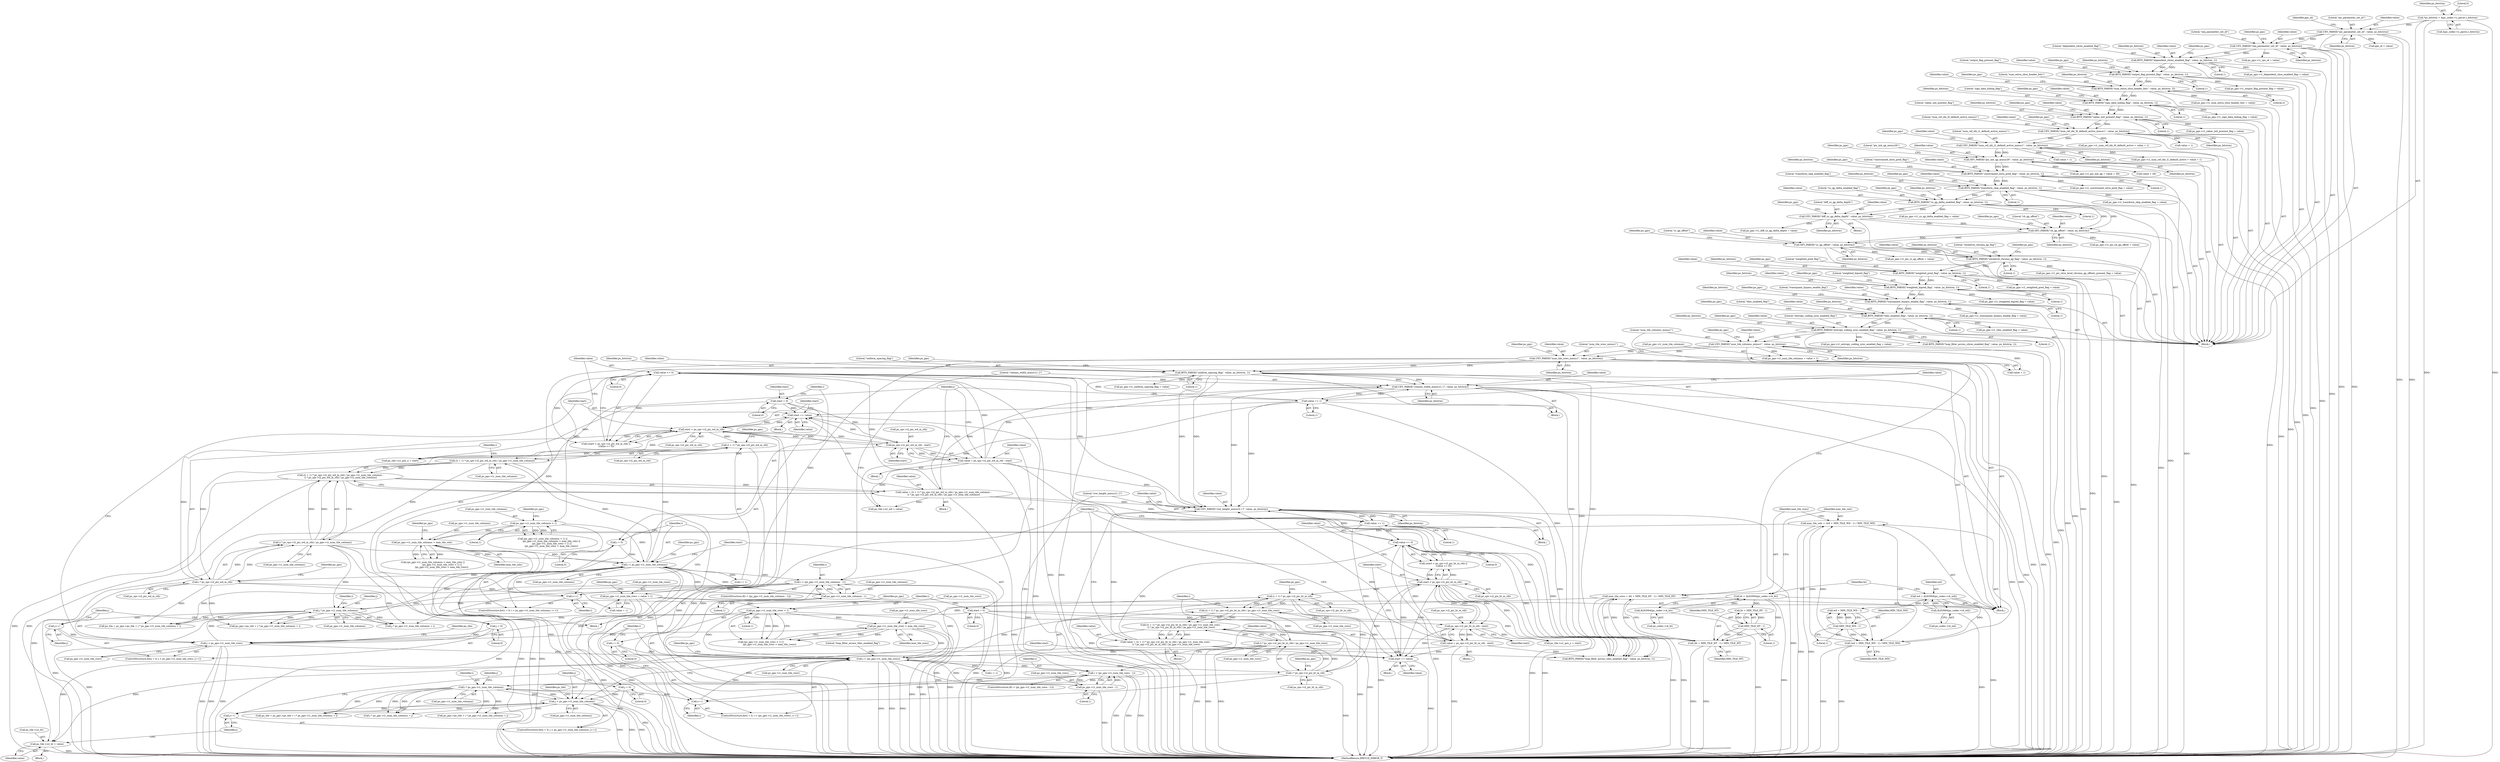 digraph "0_Android_ebaa71da6362c497310377df509651974401d258@pointer" {
"1000774" [label="(Call,ps_tile->u2_ht = value)"];
"1000707" [label="(Call,value += 1)"];
"1000703" [label="(Call,UEV_PARSE(\"row_height_minus1[ i ]\", value, ps_bitstrm))"];
"1000667" [label="(Call,value <= 0)"];
"1000599" [label="(Call,value = ((i + 1) * ps_sps->i2_pic_wd_in_ctb) / ps_pps->i1_num_tile_columns -\n (i * ps_sps->i2_pic_wd_in_ctb) / ps_pps->i1_num_tile_columns)"];
"1000601" [label="(Call,((i + 1) * ps_sps->i2_pic_wd_in_ctb) / ps_pps->i1_num_tile_columns -\n (i * ps_sps->i2_pic_wd_in_ctb) / ps_pps->i1_num_tile_columns)"];
"1000602" [label="(Call,((i + 1) * ps_sps->i2_pic_wd_in_ctb) / ps_pps->i1_num_tile_columns)"];
"1000603" [label="(Call,(i + 1) * ps_sps->i2_pic_wd_in_ctb)"];
"1000557" [label="(Call,i < ps_pps->i1_num_tile_columns)"];
"1000562" [label="(Call,i++)"];
"1000573" [label="(Call,i < (ps_pps->i1_num_tile_columns - 1))"];
"1000575" [label="(Call,ps_pps->i1_num_tile_columns - 1)"];
"1000614" [label="(Call,i * ps_sps->i2_pic_wd_in_ctb)"];
"1000554" [label="(Call,i = 0)"];
"1000641" [label="(Call,j * ps_pps->i1_num_tile_columns)"];
"1000626" [label="(Call,j < ps_pps->i1_num_tile_rows)"];
"1000631" [label="(Call,j++)"];
"1000623" [label="(Call,j = 0)"];
"1000524" [label="(Call,ps_pps->i1_num_tile_rows < 1)"];
"1000503" [label="(Call,ps_pps->i1_num_tile_rows = value + 1)"];
"1000499" [label="(Call,UEV_PARSE(\"num_tile_rows_minus1\", value, ps_bitstrm))"];
"1000488" [label="(Call,UEV_PARSE(\"num_tile_columns_minus1\", value, ps_bitstrm))"];
"1000434" [label="(Call,BITS_PARSE(\"entropy_coding_sync_enabled_flag\", value, ps_bitstrm, 1))"];
"1000424" [label="(Call,BITS_PARSE(\"tiles_enabled_flag\", value, ps_bitstrm, 1))"];
"1000414" [label="(Call,BITS_PARSE(\"transquant_bypass_enable_flag\", value, ps_bitstrm, 1))"];
"1000404" [label="(Call,BITS_PARSE(\"weighted_bipred_flag\", value, ps_bitstrm, 1))"];
"1000394" [label="(Call,BITS_PARSE(\"weighted_pred_flag\", value, ps_bitstrm, 1))"];
"1000384" [label="(Call,BITS_PARSE(\"slicelevel_chroma_qp_flag\", value, ps_bitstrm, 1))"];
"1000375" [label="(Call,SEV_PARSE(\"cr_qp_offset\", value, ps_bitstrm))"];
"1000366" [label="(Call,SEV_PARSE(\"cb_qp_offset\", value, ps_bitstrm))"];
"1000324" [label="(Call,BITS_PARSE(\"cu_qp_delta_enabled_flag\", value, ps_bitstrm, 1))"];
"1000314" [label="(Call,BITS_PARSE(\"transform_skip_enabled_flag\", value, ps_bitstrm, 1))"];
"1000304" [label="(Call,BITS_PARSE(\"constrained_intra_pred_flag\", value, ps_bitstrm, 1))"];
"1000293" [label="(Call,SEV_PARSE(\"pic_init_qp_minus26\", value, ps_bitstrm))"];
"1000282" [label="(Call,UEV_PARSE(\"num_ref_idx_l1_default_active_minus1\", value, ps_bitstrm))"];
"1000271" [label="(Call,UEV_PARSE(\"num_ref_idx_l0_default_active_minus1\", value, ps_bitstrm))"];
"1000261" [label="(Call,BITS_PARSE(\"cabac_init_present_flag\", value, ps_bitstrm, 1))"];
"1000251" [label="(Call,BITS_PARSE(\"sign_data_hiding_flag\", value, ps_bitstrm, 1))"];
"1000241" [label="(Call,BITS_PARSE(\"num_extra_slice_header_bits\", value, ps_bitstrm, 3))"];
"1000231" [label="(Call,BITS_PARSE(\"output_flag_present_flag\", value, ps_bitstrm, 1))"];
"1000221" [label="(Call,BITS_PARSE(\"dependent_slices_enabled_flag\", value, ps_bitstrm, 1))"];
"1000180" [label="(Call,UEV_PARSE(\"seq_parameter_set_id\", value, ps_bitstrm))"];
"1000138" [label="(Call,UEV_PARSE(\"pic_parameter_set_id\", value, ps_bitstrm))"];
"1000122" [label="(Call,*ps_bitstrm = &ps_codec->s_parse.s_bitstrm)"];
"1000339" [label="(Call,UEV_PARSE(\"diff_cu_qp_delta_depth\", value, ps_bitstrm))"];
"1000529" [label="(Call,ps_pps->i1_num_tile_rows > max_tile_rows)"];
"1000479" [label="(Call,max_tile_rows = (ht + MIN_TILE_HT - 1) / MIN_TILE_HT)"];
"1000481" [label="(Call,(ht + MIN_TILE_HT - 1) / MIN_TILE_HT)"];
"1000462" [label="(Call,ht = ALIGN64(ps_codec->i4_ht))"];
"1000464" [label="(Call,ALIGN64(ps_codec->i4_ht))"];
"1000484" [label="(Call,MIN_TILE_HT - 1)"];
"1000613" [label="(Call,(i * ps_sps->i2_pic_wd_in_ctb) / ps_pps->i1_num_tile_columns)"];
"1000512" [label="(Call,ps_pps->i1_num_tile_columns < 1)"];
"1000492" [label="(Call,ps_pps->i1_num_tile_columns = value + 1)"];
"1000518" [label="(Call,ps_pps->i1_num_tile_columns > max_tile_cols)"];
"1000469" [label="(Call,max_tile_cols = (wd + MIN_TILE_WD - 1) / MIN_TILE_WD)"];
"1000471" [label="(Call,(wd + MIN_TILE_WD - 1) / MIN_TILE_WD)"];
"1000455" [label="(Call,wd = ALIGN64(ps_codec->i4_wd))"];
"1000457" [label="(Call,ALIGN64(ps_codec->i4_wd))"];
"1000474" [label="(Call,MIN_TILE_WD - 1)"];
"1000662" [label="(Call,start > ps_sps->i2_pic_wd_in_ctb)"];
"1000657" [label="(Call,start += value)"];
"1000585" [label="(Call,value += 1)"];
"1000581" [label="(Call,UEV_PARSE(\"column_width_minus1[ i ]\", value, ps_bitstrm))"];
"1000536" [label="(Call,BITS_PARSE(\"uniform_spacing_flag\", value, ps_bitstrm, 1))"];
"1000590" [label="(Call,value = ps_sps->i2_pic_wd_in_ctb - start)"];
"1000592" [label="(Call,ps_sps->i2_pic_wd_in_ctb - start)"];
"1000550" [label="(Call,start = 0)"];
"1000789" [label="(Call,value <= 0)"];
"1000712" [label="(Call,value = ps_sps->i2_pic_ht_in_ctb - start)"];
"1000714" [label="(Call,ps_sps->i2_pic_ht_in_ctb - start)"];
"1000784" [label="(Call,start > ps_sps->i2_pic_ht_in_ctb)"];
"1000779" [label="(Call,start += value)"];
"1000721" [label="(Call,value = ((i + 1) * ps_sps->i2_pic_ht_in_ctb) / ps_pps->i1_num_tile_rows -\n (i * ps_sps->i2_pic_ht_in_ctb) / ps_pps->i1_num_tile_rows)"];
"1000723" [label="(Call,((i + 1) * ps_sps->i2_pic_ht_in_ctb) / ps_pps->i1_num_tile_rows -\n (i * ps_sps->i2_pic_ht_in_ctb) / ps_pps->i1_num_tile_rows)"];
"1000724" [label="(Call,((i + 1) * ps_sps->i2_pic_ht_in_ctb) / ps_pps->i1_num_tile_rows)"];
"1000725" [label="(Call,(i + 1) * ps_sps->i2_pic_ht_in_ctb)"];
"1000679" [label="(Call,i < (ps_pps->i1_num_tile_rows))"];
"1000676" [label="(Call,i = 0)"];
"1000684" [label="(Call,i++)"];
"1000695" [label="(Call,i < (ps_pps->i1_num_tile_rows - 1))"];
"1000697" [label="(Call,ps_pps->i1_num_tile_rows - 1)"];
"1000736" [label="(Call,i * ps_sps->i2_pic_ht_in_ctb)"];
"1000763" [label="(Call,i * ps_pps->i1_num_tile_columns)"];
"1000748" [label="(Call,j < ps_pps->i1_num_tile_columns)"];
"1000753" [label="(Call,j++)"];
"1000745" [label="(Call,j = 0)"];
"1000735" [label="(Call,(i * ps_sps->i2_pic_ht_in_ctb) / ps_pps->i1_num_tile_rows)"];
"1000672" [label="(Call,start = 0)"];
"1000516" [label="(Literal,1)"];
"1000598" [label="(Block,)"];
"1000436" [label="(Identifier,value)"];
"1000265" [label="(Literal,1)"];
"1000295" [label="(Identifier,value)"];
"1000708" [label="(Identifier,value)"];
"1000769" [label="(Call,ps_tile->u1_pos_y = start)"];
"1000181" [label="(Literal,\"seq_parameter_set_id\")"];
"1000428" [label="(Literal,1)"];
"1000736" [label="(Call,i * ps_sps->i2_pic_ht_in_ctb)"];
"1000343" [label="(Call,ps_pps->i1_diff_cu_qp_delta_depth = value)"];
"1000512" [label="(Call,ps_pps->i1_num_tile_columns < 1)"];
"1000254" [label="(Identifier,ps_bitstrm)"];
"1000581" [label="(Call,UEV_PARSE(\"column_width_minus1[ i ]\", value, ps_bitstrm))"];
"1000718" [label="(Identifier,start)"];
"1000453" [label="(Block,)"];
"1000741" [label="(Call,ps_pps->i1_num_tile_rows)"];
"1000431" [label="(Identifier,ps_pps)"];
"1000139" [label="(Literal,\"pic_parameter_set_id\")"];
"1000493" [label="(Call,ps_pps->i1_num_tile_columns)"];
"1000404" [label="(Call,BITS_PARSE(\"weighted_bipred_flag\", value, ps_bitstrm, 1))"];
"1000439" [label="(Call,ps_pps->i1_entropy_coding_sync_enabled_flag = value)"];
"1000540" [label="(Literal,1)"];
"1000418" [label="(Literal,1)"];
"1000470" [label="(Identifier,max_tile_cols)"];
"1000277" [label="(Identifier,ps_pps)"];
"1000326" [label="(Identifier,value)"];
"1000563" [label="(Identifier,i)"];
"1000222" [label="(Literal,\"dependent_slices_enabled_flag\")"];
"1000315" [label="(Literal,\"transform_skip_enabled_flag\")"];
"1000780" [label="(Identifier,start)"];
"1000685" [label="(Identifier,i)"];
"1000754" [label="(Identifier,j)"];
"1000415" [label="(Literal,\"transquant_bypass_enable_flag\")"];
"1000675" [label="(ControlStructure,for(i = 0; i < (ps_pps->i1_num_tile_rows); i++))"];
"1000480" [label="(Identifier,max_tile_rows)"];
"1000537" [label="(Literal,\"uniform_spacing_flag\")"];
"1000778" [label="(Identifier,value)"];
"1000252" [label="(Literal,\"sign_data_hiding_flag\")"];
"1000626" [label="(Call,j < ps_pps->i1_num_tile_rows)"];
"1000677" [label="(Identifier,i)"];
"1000711" [label="(Block,)"];
"1000518" [label="(Call,ps_pps->i1_num_tile_columns > max_tile_cols)"];
"1000377" [label="(Identifier,value)"];
"1000262" [label="(Literal,\"cabac_init_present_flag\")"];
"1000768" [label="(Identifier,j)"];
"1000123" [label="(Identifier,ps_bitstrm)"];
"1000489" [label="(Literal,\"num_tile_columns_minus1\")"];
"1000241" [label="(Call,BITS_PARSE(\"num_extra_slice_header_bits\", value, ps_bitstrm, 3))"];
"1000140" [label="(Identifier,value)"];
"1000564" [label="(Block,)"];
"1000615" [label="(Identifier,i)"];
"1000340" [label="(Literal,\"diff_cu_qp_delta_depth\")"];
"1000543" [label="(Identifier,ps_pps)"];
"1000342" [label="(Identifier,ps_bitstrm)"];
"1000282" [label="(Call,UEV_PARSE(\"num_ref_idx_l1_default_active_minus1\", value, ps_bitstrm))"];
"1000319" [label="(Call,ps_pps->i1_transform_skip_enabled_flag = value)"];
"1000122" [label="(Call,*ps_bitstrm = &ps_codec->s_parse.s_bitstrm)"];
"1000425" [label="(Literal,\"tiles_enabled_flag\")"];
"1000124" [label="(Call,&ps_codec->s_parse.s_bitstrm)"];
"1000381" [label="(Identifier,ps_pps)"];
"1000622" [label="(ControlStructure,for(j = 0; j < ps_pps->i1_num_tile_rows; j++))"];
"1000293" [label="(Call,SEV_PARSE(\"pic_init_qp_minus26\", value, ps_bitstrm))"];
"1000522" [label="(Identifier,max_tile_cols)"];
"1000642" [label="(Identifier,j)"];
"1000272" [label="(Literal,\"num_ref_idx_l0_default_active_minus1\")"];
"1000141" [label="(Identifier,ps_bitstrm)"];
"1000513" [label="(Call,ps_pps->i1_num_tile_columns)"];
"1000369" [label="(Identifier,ps_bitstrm)"];
"1000703" [label="(Call,UEV_PARSE(\"row_height_minus1[ i ]\", value, ps_bitstrm))"];
"1000266" [label="(Call,ps_pps->i1_cabac_init_present_flag = value)"];
"1000749" [label="(Identifier,j)"];
"1000142" [label="(Call,pps_id = value)"];
"1000733" [label="(Identifier,ps_pps)"];
"1000317" [label="(Identifier,ps_bitstrm)"];
"1000721" [label="(Call,value = ((i + 1) * ps_sps->i2_pic_ht_in_ctb) / ps_pps->i1_num_tile_rows -\n (i * ps_sps->i2_pic_ht_in_ctb) / ps_pps->i1_num_tile_rows)"];
"1000794" [label="(Call,BITS_PARSE(\"loop_filter_across_tiles_enabled_flag\", value, ps_bitstrm, 1))"];
"1000589" [label="(Block,)"];
"1000705" [label="(Identifier,value)"];
"1000610" [label="(Call,ps_pps->i1_num_tile_columns)"];
"1000434" [label="(Call,BITS_PARSE(\"entropy_coding_sync_enabled_flag\", value, ps_bitstrm, 1))"];
"1000643" [label="(Call,ps_pps->i1_num_tile_columns)"];
"1000288" [label="(Identifier,ps_pps)"];
"1000494" [label="(Identifier,ps_pps)"];
"1000243" [label="(Identifier,value)"];
"1000325" [label="(Literal,\"cu_qp_delta_enabled_flag\")"];
"1000627" [label="(Identifier,j)"];
"1000424" [label="(Call,BITS_PARSE(\"tiles_enabled_flag\", value, ps_bitstrm, 1))"];
"1000619" [label="(Call,ps_pps->i1_num_tile_columns)"];
"1000600" [label="(Identifier,value)"];
"1000396" [label="(Identifier,value)"];
"1000375" [label="(Call,SEV_PARSE(\"cr_qp_offset\", value, ps_bitstrm))"];
"1000307" [label="(Identifier,ps_bitstrm)"];
"1000774" [label="(Call,ps_tile->u2_ht = value)"];
"1000426" [label="(Identifier,value)"];
"1000623" [label="(Call,j = 0)"];
"1000732" [label="(Call,ps_pps->i1_num_tile_rows)"];
"1000471" [label="(Call,(wd + MIN_TILE_WD - 1) / MIN_TILE_WD)"];
"1000678" [label="(Literal,0)"];
"1000475" [label="(Identifier,MIN_TILE_WD)"];
"1000647" [label="(Call,ps_tile->u1_pos_x = start)"];
"1000582" [label="(Literal,\"column_width_minus1[ i ]\")"];
"1000676" [label="(Call,i = 0)"];
"1000784" [label="(Call,start > ps_sps->i2_pic_ht_in_ctb)"];
"1000311" [label="(Identifier,ps_pps)"];
"1000539" [label="(Identifier,ps_bitstrm)"];
"1000486" [label="(Literal,1)"];
"1000186" [label="(Identifier,ps_pps)"];
"1000746" [label="(Identifier,j)"];
"1000673" [label="(Identifier,start)"];
"1000714" [label="(Call,ps_sps->i2_pic_ht_in_ctb - start)"];
"1000416" [label="(Identifier,value)"];
"1000599" [label="(Call,value = ((i + 1) * ps_sps->i2_pic_wd_in_ctb) / ps_pps->i1_num_tile_columns -\n (i * ps_sps->i2_pic_wd_in_ctb) / ps_pps->i1_num_tile_columns)"];
"1000702" [label="(Block,)"];
"1000255" [label="(Literal,1)"];
"1000458" [label="(Call,ps_codec->i4_wd)"];
"1000488" [label="(Call,UEV_PARSE(\"num_tile_columns_minus1\", value, ps_bitstrm))"];
"1000499" [label="(Call,UEV_PARSE(\"num_tile_rows_minus1\", value, ps_bitstrm))"];
"1000789" [label="(Call,value <= 0)"];
"1000554" [label="(Call,i = 0)"];
"1000455" [label="(Call,wd = ALIGN64(ps_codec->i4_wd))"];
"1000559" [label="(Call,ps_pps->i1_num_tile_columns)"];
"1000579" [label="(Literal,1)"];
"1000296" [label="(Identifier,ps_bitstrm)"];
"1000245" [label="(Literal,3)"];
"1000750" [label="(Call,ps_pps->i1_num_tile_columns)"];
"1000485" [label="(Identifier,MIN_TILE_HT)"];
"1000273" [label="(Identifier,value)"];
"1000528" [label="(Literal,1)"];
"1000580" [label="(Block,)"];
"1000557" [label="(Call,i < ps_pps->i1_num_tile_columns)"];
"1000795" [label="(Literal,\"loop_filter_across_tiles_enabled_flag\")"];
"1000477" [label="(Identifier,MIN_TILE_WD)"];
"1000720" [label="(Block,)"];
"1000584" [label="(Identifier,ps_bitstrm)"];
"1000429" [label="(Call,ps_pps->i1_tiles_enabled_flag = value)"];
"1000484" [label="(Call,MIN_TILE_HT - 1)"];
"1000290" [label="(Call,value + 1)"];
"1000686" [label="(Block,)"];
"1000758" [label="(Call,ps_pps->ps_tile + i * ps_pps->i1_num_tile_columns + j)"];
"1000232" [label="(Literal,\"output_flag_present_flag\")"];
"1000372" [label="(Identifier,ps_pps)"];
"1000492" [label="(Call,ps_pps->i1_num_tile_columns = value + 1)"];
"1000684" [label="(Call,i++)"];
"1000763" [label="(Call,i * ps_pps->i1_num_tile_columns)"];
"1000601" [label="(Call,((i + 1) * ps_sps->i2_pic_wd_in_ctb) / ps_pps->i1_num_tile_columns -\n (i * ps_sps->i2_pic_wd_in_ctb) / ps_pps->i1_num_tile_columns)"];
"1000572" [label="(ControlStructure,if(i < (ps_pps->i1_num_tile_columns - 1)))"];
"1000737" [label="(Identifier,i)"];
"1000520" [label="(Identifier,ps_pps)"];
"1000314" [label="(Call,BITS_PARSE(\"transform_skip_enabled_flag\", value, ps_bitstrm, 1))"];
"1000765" [label="(Call,ps_pps->i1_num_tile_columns)"];
"1000725" [label="(Call,(i + 1) * ps_sps->i2_pic_ht_in_ctb)"];
"1000552" [label="(Literal,0)"];
"1000707" [label="(Call,value += 1)"];
"1000397" [label="(Identifier,ps_bitstrm)"];
"1000496" [label="(Call,value + 1)"];
"1000695" [label="(Call,i < (ps_pps->i1_num_tile_rows - 1))"];
"1000709" [label="(Literal,1)"];
"1000264" [label="(Identifier,ps_bitstrm)"];
"1000268" [label="(Identifier,ps_pps)"];
"1000722" [label="(Identifier,value)"];
"1000586" [label="(Identifier,value)"];
"1000783" [label="(Call,(start > ps_sps->i2_pic_ht_in_ctb) ||\n (value <= 0))"];
"1000224" [label="(Identifier,ps_bitstrm)"];
"1000329" [label="(Call,ps_pps->i1_cu_qp_delta_enabled_flag = value)"];
"1000233" [label="(Identifier,value)"];
"1000304" [label="(Call,BITS_PARSE(\"constrained_intra_pred_flag\", value, ps_bitstrm, 1))"];
"1000691" [label="(Identifier,ps_pps)"];
"1000248" [label="(Identifier,ps_pps)"];
"1000553" [label="(ControlStructure,for(i = 0; i < ps_pps->i1_num_tile_columns; i++))"];
"1000385" [label="(Literal,\"slicelevel_chroma_qp_flag\")"];
"1000391" [label="(Identifier,ps_pps)"];
"1000180" [label="(Call,UEV_PARSE(\"seq_parameter_set_id\", value, ps_bitstrm))"];
"1000321" [label="(Identifier,ps_pps)"];
"1000587" [label="(Literal,1)"];
"1000132" [label="(Literal,0)"];
"1000328" [label="(Literal,1)"];
"1000613" [label="(Call,(i * ps_sps->i2_pic_wd_in_ctb) / ps_pps->i1_num_tile_columns)"];
"1000501" [label="(Identifier,value)"];
"1000607" [label="(Call,ps_sps->i2_pic_wd_in_ctb)"];
"1000696" [label="(Identifier,i)"];
"1000583" [label="(Identifier,value)"];
"1000620" [label="(Identifier,ps_pps)"];
"1000713" [label="(Identifier,value)"];
"1000791" [label="(Literal,0)"];
"1000409" [label="(Call,ps_pps->i1_weighted_bipred_flag = value)"];
"1000556" [label="(Literal,0)"];
"1000785" [label="(Identifier,start)"];
"1000370" [label="(Call,ps_pps->i1_pic_cb_qp_offset = value)"];
"1000679" [label="(Call,i < (ps_pps->i1_num_tile_rows))"];
"1000309" [label="(Call,ps_pps->i1_constrained_intra_pred_flag = value)"];
"1000438" [label="(Literal,1)"];
"1000652" [label="(Call,ps_tile->u2_wd = value)"];
"1000242" [label="(Literal,\"num_extra_slice_header_bits\")"];
"1000386" [label="(Identifier,value)"];
"1000706" [label="(Identifier,ps_bitstrm)"];
"1000417" [label="(Identifier,ps_bitstrm)"];
"1000604" [label="(Call,i + 1)"];
"1000614" [label="(Call,i * ps_sps->i2_pic_wd_in_ctb)"];
"1000285" [label="(Identifier,ps_bitstrm)"];
"1000419" [label="(Call,ps_pps->i1_transquant_bypass_enable_flag = value)"];
"1000258" [label="(Identifier,ps_pps)"];
"1000668" [label="(Identifier,value)"];
"1000756" [label="(Call,ps_tile = ps_pps->ps_tile + i * ps_pps->i1_num_tile_columns + j)"];
"1000318" [label="(Literal,1)"];
"1000662" [label="(Call,start > ps_sps->i2_pic_wd_in_ctb)"];
"1000331" [label="(Identifier,ps_pps)"];
"1000456" [label="(Identifier,wd)"];
"1000263" [label="(Identifier,value)"];
"1000694" [label="(ControlStructure,if(i < (ps_pps->i1_num_tile_rows - 1)))"];
"1000341" [label="(Identifier,value)"];
"1000753" [label="(Call,j++)"];
"1000574" [label="(Identifier,i)"];
"1000435" [label="(Literal,\"entropy_coding_sync_enabled_flag\")"];
"1000251" [label="(Call,BITS_PARSE(\"sign_data_hiding_flag\", value, ps_bitstrm, 1))"];
"1000664" [label="(Call,ps_sps->i2_pic_wd_in_ctb)"];
"1000279" [label="(Call,value + 1)"];
"1000602" [label="(Call,((i + 1) * ps_sps->i2_pic_wd_in_ctb) / ps_pps->i1_num_tile_columns)"];
"1000505" [label="(Identifier,ps_pps)"];
"1000421" [label="(Identifier,ps_pps)"];
"1000503" [label="(Call,ps_pps->i1_num_tile_rows = value + 1)"];
"1000462" [label="(Call,ht = ALIGN64(ps_codec->i4_ht))"];
"1000487" [label="(Identifier,MIN_TILE_HT)"];
"1000526" [label="(Identifier,ps_pps)"];
"1000624" [label="(Identifier,j)"];
"1000284" [label="(Identifier,value)"];
"1000338" [label="(Block,)"];
"1000680" [label="(Identifier,i)"];
"1000592" [label="(Call,ps_sps->i2_pic_wd_in_ctb - start)"];
"1000525" [label="(Call,ps_pps->i1_num_tile_rows)"];
"1000775" [label="(Call,ps_tile->u2_ht)"];
"1000261" [label="(Call,BITS_PARSE(\"cabac_init_present_flag\", value, ps_bitstrm, 1))"];
"1000297" [label="(Call,ps_pps->i1_pic_init_qp = value + 26)"];
"1000457" [label="(Call,ALIGN64(ps_codec->i4_wd))"];
"1000536" [label="(Call,BITS_PARSE(\"uniform_spacing_flag\", value, ps_bitstrm, 1))"];
"1000502" [label="(Identifier,ps_bitstrm)"];
"1000138" [label="(Call,UEV_PARSE(\"pic_parameter_set_id\", value, ps_bitstrm))"];
"1000411" [label="(Identifier,ps_pps)"];
"1000223" [label="(Identifier,value)"];
"1000724" [label="(Call,((i + 1) * ps_sps->i2_pic_ht_in_ctb) / ps_pps->i1_num_tile_rows)"];
"1000110" [label="(Block,)"];
"1000316" [label="(Identifier,value)"];
"1000573" [label="(Call,i < (ps_pps->i1_num_tile_columns - 1))"];
"1000490" [label="(Identifier,value)"];
"1000562" [label="(Call,i++)"];
"1000414" [label="(Call,BITS_PARSE(\"transquant_bypass_enable_flag\", value, ps_bitstrm, 1))"];
"1000575" [label="(Call,ps_pps->i1_num_tile_columns - 1)"];
"1000514" [label="(Identifier,ps_pps)"];
"1000555" [label="(Identifier,i)"];
"1000235" [label="(Literal,1)"];
"1000236" [label="(Call,ps_pps->i1_output_flag_present_flag = value)"];
"1000641" [label="(Call,j * ps_pps->i1_num_tile_columns)"];
"1000221" [label="(Call,BITS_PARSE(\"dependent_slices_enabled_flag\", value, ps_bitstrm, 1))"];
"1000672" [label="(Call,start = 0)"];
"1000531" [label="(Identifier,ps_pps)"];
"1000507" [label="(Call,value + 1)"];
"1000184" [label="(Call,ps_pps->i1_sps_id = value)"];
"1000738" [label="(Call,ps_sps->i2_pic_ht_in_ctb)"];
"1000474" [label="(Call,MIN_TILE_WD - 1)"];
"1000324" [label="(Call,BITS_PARSE(\"cu_qp_delta_enabled_flag\", value, ps_bitstrm, 1))"];
"1000463" [label="(Identifier,ht)"];
"1000616" [label="(Call,ps_sps->i2_pic_wd_in_ctb)"];
"1000437" [label="(Identifier,ps_bitstrm)"];
"1000585" [label="(Call,value += 1)"];
"1000274" [label="(Identifier,ps_bitstrm)"];
"1000238" [label="(Identifier,ps_pps)"];
"1000744" [label="(ControlStructure,for(j = 0; j < ps_pps->i1_num_tile_columns; j++))"];
"1000755" [label="(Block,)"];
"1000366" [label="(Call,SEV_PARSE(\"cb_qp_offset\", value, ps_bitstrm))"];
"1000729" [label="(Call,ps_sps->i2_pic_ht_in_ctb)"];
"1000698" [label="(Call,ps_pps->i1_num_tile_rows)"];
"1000558" [label="(Identifier,i)"];
"1000244" [label="(Identifier,ps_bitstrm)"];
"1000667" [label="(Call,value <= 0)"];
"1000781" [label="(Identifier,value)"];
"1000529" [label="(Call,ps_pps->i1_num_tile_rows > max_tile_rows)"];
"1000299" [label="(Identifier,ps_pps)"];
"1000663" [label="(Identifier,start)"];
"1000401" [label="(Identifier,ps_pps)"];
"1000674" [label="(Literal,0)"];
"1000384" [label="(Call,BITS_PARSE(\"slicelevel_chroma_qp_flag\", value, ps_bitstrm, 1))"];
"1000405" [label="(Literal,\"weighted_bipred_flag\")"];
"1000367" [label="(Literal,\"cb_qp_offset\")"];
"1000464" [label="(Call,ALIGN64(ps_codec->i4_ht))"];
"1000726" [label="(Call,i + 1)"];
"1000541" [label="(Call,ps_pps->i1_uniform_spacing_flag = value)"];
"1000345" [label="(Identifier,ps_pps)"];
"1000379" [label="(Call,ps_pps->i1_pic_cr_qp_offset = value)"];
"1000576" [label="(Call,ps_pps->i1_num_tile_columns)"];
"1000339" [label="(Call,UEV_PARSE(\"diff_cu_qp_delta_depth\", value, ps_bitstrm))"];
"1000376" [label="(Literal,\"cr_qp_offset\")"];
"1000786" [label="(Call,ps_sps->i2_pic_ht_in_ctb)"];
"1000183" [label="(Identifier,ps_bitstrm)"];
"1000640" [label="(Call,j * ps_pps->i1_num_tile_columns + i)"];
"1000569" [label="(Identifier,ps_pps)"];
"1000234" [label="(Identifier,ps_bitstrm)"];
"1000764" [label="(Identifier,i)"];
"1000271" [label="(Call,UEV_PARSE(\"num_ref_idx_l0_default_active_minus1\", value, ps_bitstrm))"];
"1000712" [label="(Call,value = ps_sps->i2_pic_ht_in_ctb - start)"];
"1000294" [label="(Literal,\"pic_init_qp_minus26\")"];
"1000757" [label="(Identifier,ps_tile)"];
"1000657" [label="(Call,start += value)"];
"1000225" [label="(Literal,1)"];
"1000659" [label="(Identifier,value)"];
"1000517" [label="(Call,(ps_pps->i1_num_tile_columns > max_tile_cols) ||\n                         (ps_pps->i1_num_tile_rows < 1) ||\n                        (ps_pps->i1_num_tile_rows > max_tile_rows))"];
"1000465" [label="(Call,ps_codec->i4_ht)"];
"1000500" [label="(Literal,\"num_tile_rows_minus1\")"];
"1000661" [label="(Call,(start > ps_sps->i2_pic_wd_in_ctb) ||\n (value <= 0))"];
"1000628" [label="(Call,ps_pps->i1_num_tile_rows)"];
"1000790" [label="(Identifier,value)"];
"1000704" [label="(Literal,\"row_height_minus1[ i ]\")"];
"1000853" [label="(Call,BITS_PARSE(\"loop_filter_across_slices_enabled_flag\", value, ps_bitstrm, 1))"];
"1000546" [label="(Block,)"];
"1000701" [label="(Literal,1)"];
"1000407" [label="(Identifier,ps_bitstrm)"];
"1000715" [label="(Call,ps_sps->i2_pic_ht_in_ctb)"];
"1000551" [label="(Identifier,start)"];
"1000596" [label="(Identifier,start)"];
"1000256" [label="(Call,ps_pps->i1_sign_data_hiding_flag = value)"];
"1000283" [label="(Literal,\"num_ref_idx_l1_default_active_minus1\")"];
"1000491" [label="(Identifier,ps_bitstrm)"];
"1000286" [label="(Call,ps_pps->i1_num_ref_idx_l1_default_active = value + 1)"];
"1000472" [label="(Call,wd + MIN_TILE_WD - 1)"];
"1000504" [label="(Call,ps_pps->i1_num_tile_rows)"];
"1000398" [label="(Literal,1)"];
"1000697" [label="(Call,ps_pps->i1_num_tile_rows - 1)"];
"1000658" [label="(Identifier,start)"];
"1000745" [label="(Call,j = 0)"];
"1000305" [label="(Literal,\"constrained_intra_pred_flag\")"];
"1000646" [label="(Identifier,i)"];
"1000226" [label="(Call,ps_pps->i1_dependent_slice_enabled_flag = value)"];
"1000388" [label="(Literal,1)"];
"1000476" [label="(Literal,1)"];
"1000253" [label="(Identifier,value)"];
"1000394" [label="(Call,BITS_PARSE(\"weighted_pred_flag\", value, ps_bitstrm, 1))"];
"1000533" [label="(Identifier,max_tile_rows)"];
"1000387" [label="(Identifier,ps_bitstrm)"];
"1000632" [label="(Identifier,j)"];
"1000591" [label="(Identifier,value)"];
"1000634" [label="(Call,ps_tile = ps_pps->ps_tile + j * ps_pps->i1_num_tile_columns + i)"];
"1000368" [label="(Identifier,value)"];
"1000182" [label="(Identifier,value)"];
"1000427" [label="(Identifier,ps_bitstrm)"];
"1000590" [label="(Call,value = ps_sps->i2_pic_wd_in_ctb - start)"];
"1000469" [label="(Call,max_tile_cols = (wd + MIN_TILE_WD - 1) / MIN_TILE_WD)"];
"1000530" [label="(Call,ps_pps->i1_num_tile_rows)"];
"1000723" [label="(Call,((i + 1) * ps_sps->i2_pic_ht_in_ctb) / ps_pps->i1_num_tile_rows -\n (i * ps_sps->i2_pic_ht_in_ctb) / ps_pps->i1_num_tile_rows)"];
"1000327" [label="(Identifier,ps_bitstrm)"];
"1000524" [label="(Call,ps_pps->i1_num_tile_rows < 1)"];
"1000603" [label="(Call,(i + 1) * ps_sps->i2_pic_wd_in_ctb)"];
"1000408" [label="(Literal,1)"];
"1000735" [label="(Call,(i * ps_sps->i2_pic_ht_in_ctb) / ps_pps->i1_num_tile_rows)"];
"1000143" [label="(Identifier,pps_id)"];
"1000399" [label="(Call,ps_pps->i1_weighted_pred_flag = value)"];
"1000669" [label="(Literal,0)"];
"1000631" [label="(Call,j++)"];
"1000395" [label="(Literal,\"weighted_pred_flag\")"];
"1000406" [label="(Identifier,value)"];
"1000511" [label="(Call,(ps_pps->i1_num_tile_columns < 1) ||\n                        (ps_pps->i1_num_tile_columns > max_tile_cols) ||\n                         (ps_pps->i1_num_tile_rows < 1) ||\n                        (ps_pps->i1_num_tile_rows > max_tile_rows))"];
"1000481" [label="(Call,(ht + MIN_TILE_HT - 1) / MIN_TILE_HT)"];
"1000308" [label="(Literal,1)"];
"1000519" [label="(Call,ps_pps->i1_num_tile_columns)"];
"1000538" [label="(Identifier,value)"];
"1000246" [label="(Call,ps_pps->i1_num_extra_slice_header_bits = value)"];
"1000636" [label="(Call,ps_pps->ps_tile + j * ps_pps->i1_num_tile_columns + i)"];
"1000523" [label="(Call,(ps_pps->i1_num_tile_rows < 1) ||\n                        (ps_pps->i1_num_tile_rows > max_tile_rows))"];
"1000479" [label="(Call,max_tile_rows = (ht + MIN_TILE_HT - 1) / MIN_TILE_HT)"];
"1000482" [label="(Call,ht + MIN_TILE_HT - 1)"];
"1000228" [label="(Identifier,ps_pps)"];
"1000389" [label="(Call,ps_pps->i1_pic_slice_level_chroma_qp_offsets_present_flag = value)"];
"1001009" [label="(MethodReturn,IHEVCD_ERROR_T)"];
"1000762" [label="(Call,i * ps_pps->i1_num_tile_columns + j)"];
"1000747" [label="(Literal,0)"];
"1000550" [label="(Call,start = 0)"];
"1000306" [label="(Identifier,value)"];
"1000275" [label="(Call,ps_pps->i1_num_ref_idx_l0_default_active = value + 1)"];
"1000611" [label="(Identifier,ps_pps)"];
"1000625" [label="(Literal,0)"];
"1000742" [label="(Identifier,ps_pps)"];
"1000378" [label="(Identifier,ps_bitstrm)"];
"1000748" [label="(Call,j < ps_pps->i1_num_tile_columns)"];
"1000681" [label="(Call,ps_pps->i1_num_tile_rows)"];
"1000441" [label="(Identifier,ps_pps)"];
"1000635" [label="(Identifier,ps_tile)"];
"1000301" [label="(Call,value + 26)"];
"1000231" [label="(Call,BITS_PARSE(\"output_flag_present_flag\", value, ps_bitstrm, 1))"];
"1000779" [label="(Call,start += value)"];
"1000593" [label="(Call,ps_sps->i2_pic_wd_in_ctb)"];
"1000774" -> "1000755"  [label="AST: "];
"1000774" -> "1000778"  [label="CFG: "];
"1000775" -> "1000774"  [label="AST: "];
"1000778" -> "1000774"  [label="AST: "];
"1000754" -> "1000774"  [label="CFG: "];
"1000774" -> "1001009"  [label="DDG: "];
"1000707" -> "1000774"  [label="DDG: "];
"1000712" -> "1000774"  [label="DDG: "];
"1000721" -> "1000774"  [label="DDG: "];
"1000707" -> "1000702"  [label="AST: "];
"1000707" -> "1000709"  [label="CFG: "];
"1000708" -> "1000707"  [label="AST: "];
"1000709" -> "1000707"  [label="AST: "];
"1000746" -> "1000707"  [label="CFG: "];
"1000707" -> "1000703"  [label="DDG: "];
"1000703" -> "1000707"  [label="DDG: "];
"1000707" -> "1000779"  [label="DDG: "];
"1000707" -> "1000789"  [label="DDG: "];
"1000707" -> "1000794"  [label="DDG: "];
"1000703" -> "1000702"  [label="AST: "];
"1000703" -> "1000706"  [label="CFG: "];
"1000704" -> "1000703"  [label="AST: "];
"1000705" -> "1000703"  [label="AST: "];
"1000706" -> "1000703"  [label="AST: "];
"1000708" -> "1000703"  [label="CFG: "];
"1000703" -> "1001009"  [label="DDG: "];
"1000703" -> "1001009"  [label="DDG: "];
"1000667" -> "1000703"  [label="DDG: "];
"1000789" -> "1000703"  [label="DDG: "];
"1000712" -> "1000703"  [label="DDG: "];
"1000721" -> "1000703"  [label="DDG: "];
"1000536" -> "1000703"  [label="DDG: "];
"1000536" -> "1000703"  [label="DDG: "];
"1000599" -> "1000703"  [label="DDG: "];
"1000585" -> "1000703"  [label="DDG: "];
"1000590" -> "1000703"  [label="DDG: "];
"1000581" -> "1000703"  [label="DDG: "];
"1000703" -> "1000794"  [label="DDG: "];
"1000667" -> "1000661"  [label="AST: "];
"1000667" -> "1000669"  [label="CFG: "];
"1000668" -> "1000667"  [label="AST: "];
"1000669" -> "1000667"  [label="AST: "];
"1000661" -> "1000667"  [label="CFG: "];
"1000667" -> "1001009"  [label="DDG: "];
"1000667" -> "1000581"  [label="DDG: "];
"1000667" -> "1000661"  [label="DDG: "];
"1000667" -> "1000661"  [label="DDG: "];
"1000599" -> "1000667"  [label="DDG: "];
"1000585" -> "1000667"  [label="DDG: "];
"1000590" -> "1000667"  [label="DDG: "];
"1000667" -> "1000794"  [label="DDG: "];
"1000599" -> "1000598"  [label="AST: "];
"1000599" -> "1000601"  [label="CFG: "];
"1000600" -> "1000599"  [label="AST: "];
"1000601" -> "1000599"  [label="AST: "];
"1000624" -> "1000599"  [label="CFG: "];
"1000599" -> "1001009"  [label="DDG: "];
"1000599" -> "1000581"  [label="DDG: "];
"1000601" -> "1000599"  [label="DDG: "];
"1000601" -> "1000599"  [label="DDG: "];
"1000599" -> "1000652"  [label="DDG: "];
"1000599" -> "1000657"  [label="DDG: "];
"1000599" -> "1000794"  [label="DDG: "];
"1000601" -> "1000613"  [label="CFG: "];
"1000602" -> "1000601"  [label="AST: "];
"1000613" -> "1000601"  [label="AST: "];
"1000601" -> "1001009"  [label="DDG: "];
"1000601" -> "1001009"  [label="DDG: "];
"1000602" -> "1000601"  [label="DDG: "];
"1000602" -> "1000601"  [label="DDG: "];
"1000613" -> "1000601"  [label="DDG: "];
"1000613" -> "1000601"  [label="DDG: "];
"1000602" -> "1000610"  [label="CFG: "];
"1000603" -> "1000602"  [label="AST: "];
"1000610" -> "1000602"  [label="AST: "];
"1000615" -> "1000602"  [label="CFG: "];
"1000602" -> "1001009"  [label="DDG: "];
"1000603" -> "1000602"  [label="DDG: "];
"1000603" -> "1000602"  [label="DDG: "];
"1000557" -> "1000602"  [label="DDG: "];
"1000602" -> "1000613"  [label="DDG: "];
"1000603" -> "1000607"  [label="CFG: "];
"1000604" -> "1000603"  [label="AST: "];
"1000607" -> "1000603"  [label="AST: "];
"1000611" -> "1000603"  [label="CFG: "];
"1000603" -> "1001009"  [label="DDG: "];
"1000557" -> "1000603"  [label="DDG: "];
"1000662" -> "1000603"  [label="DDG: "];
"1000603" -> "1000614"  [label="DDG: "];
"1000557" -> "1000553"  [label="AST: "];
"1000557" -> "1000559"  [label="CFG: "];
"1000558" -> "1000557"  [label="AST: "];
"1000559" -> "1000557"  [label="AST: "];
"1000569" -> "1000557"  [label="CFG: "];
"1000673" -> "1000557"  [label="CFG: "];
"1000557" -> "1001009"  [label="DDG: "];
"1000557" -> "1001009"  [label="DDG: "];
"1000562" -> "1000557"  [label="DDG: "];
"1000554" -> "1000557"  [label="DDG: "];
"1000641" -> "1000557"  [label="DDG: "];
"1000512" -> "1000557"  [label="DDG: "];
"1000518" -> "1000557"  [label="DDG: "];
"1000613" -> "1000557"  [label="DDG: "];
"1000575" -> "1000557"  [label="DDG: "];
"1000557" -> "1000573"  [label="DDG: "];
"1000557" -> "1000575"  [label="DDG: "];
"1000557" -> "1000604"  [label="DDG: "];
"1000557" -> "1000614"  [label="DDG: "];
"1000557" -> "1000748"  [label="DDG: "];
"1000562" -> "1000553"  [label="AST: "];
"1000562" -> "1000563"  [label="CFG: "];
"1000563" -> "1000562"  [label="AST: "];
"1000558" -> "1000562"  [label="CFG: "];
"1000573" -> "1000562"  [label="DDG: "];
"1000614" -> "1000562"  [label="DDG: "];
"1000573" -> "1000572"  [label="AST: "];
"1000573" -> "1000575"  [label="CFG: "];
"1000574" -> "1000573"  [label="AST: "];
"1000575" -> "1000573"  [label="AST: "];
"1000582" -> "1000573"  [label="CFG: "];
"1000591" -> "1000573"  [label="CFG: "];
"1000573" -> "1001009"  [label="DDG: "];
"1000573" -> "1001009"  [label="DDG: "];
"1000573" -> "1001009"  [label="DDG: "];
"1000575" -> "1000573"  [label="DDG: "];
"1000575" -> "1000573"  [label="DDG: "];
"1000573" -> "1000634"  [label="DDG: "];
"1000573" -> "1000636"  [label="DDG: "];
"1000573" -> "1000640"  [label="DDG: "];
"1000575" -> "1000579"  [label="CFG: "];
"1000576" -> "1000575"  [label="AST: "];
"1000579" -> "1000575"  [label="AST: "];
"1000575" -> "1001009"  [label="DDG: "];
"1000575" -> "1000641"  [label="DDG: "];
"1000614" -> "1000613"  [label="AST: "];
"1000614" -> "1000616"  [label="CFG: "];
"1000615" -> "1000614"  [label="AST: "];
"1000616" -> "1000614"  [label="AST: "];
"1000620" -> "1000614"  [label="CFG: "];
"1000614" -> "1001009"  [label="DDG: "];
"1000614" -> "1000613"  [label="DDG: "];
"1000614" -> "1000613"  [label="DDG: "];
"1000614" -> "1000634"  [label="DDG: "];
"1000614" -> "1000636"  [label="DDG: "];
"1000614" -> "1000640"  [label="DDG: "];
"1000614" -> "1000662"  [label="DDG: "];
"1000554" -> "1000553"  [label="AST: "];
"1000554" -> "1000556"  [label="CFG: "];
"1000555" -> "1000554"  [label="AST: "];
"1000556" -> "1000554"  [label="AST: "];
"1000558" -> "1000554"  [label="CFG: "];
"1000641" -> "1000640"  [label="AST: "];
"1000641" -> "1000643"  [label="CFG: "];
"1000642" -> "1000641"  [label="AST: "];
"1000643" -> "1000641"  [label="AST: "];
"1000646" -> "1000641"  [label="CFG: "];
"1000641" -> "1001009"  [label="DDG: "];
"1000641" -> "1000631"  [label="DDG: "];
"1000641" -> "1000634"  [label="DDG: "];
"1000641" -> "1000634"  [label="DDG: "];
"1000641" -> "1000636"  [label="DDG: "];
"1000641" -> "1000636"  [label="DDG: "];
"1000641" -> "1000640"  [label="DDG: "];
"1000641" -> "1000640"  [label="DDG: "];
"1000626" -> "1000641"  [label="DDG: "];
"1000613" -> "1000641"  [label="DDG: "];
"1000626" -> "1000622"  [label="AST: "];
"1000626" -> "1000628"  [label="CFG: "];
"1000627" -> "1000626"  [label="AST: "];
"1000628" -> "1000626"  [label="AST: "];
"1000635" -> "1000626"  [label="CFG: "];
"1000658" -> "1000626"  [label="CFG: "];
"1000626" -> "1001009"  [label="DDG: "];
"1000626" -> "1001009"  [label="DDG: "];
"1000626" -> "1001009"  [label="DDG: "];
"1000631" -> "1000626"  [label="DDG: "];
"1000623" -> "1000626"  [label="DDG: "];
"1000524" -> "1000626"  [label="DDG: "];
"1000529" -> "1000626"  [label="DDG: "];
"1000503" -> "1000626"  [label="DDG: "];
"1000626" -> "1000679"  [label="DDG: "];
"1000631" -> "1000622"  [label="AST: "];
"1000631" -> "1000632"  [label="CFG: "];
"1000632" -> "1000631"  [label="AST: "];
"1000627" -> "1000631"  [label="CFG: "];
"1000623" -> "1000622"  [label="AST: "];
"1000623" -> "1000625"  [label="CFG: "];
"1000624" -> "1000623"  [label="AST: "];
"1000625" -> "1000623"  [label="AST: "];
"1000627" -> "1000623"  [label="CFG: "];
"1000524" -> "1000523"  [label="AST: "];
"1000524" -> "1000528"  [label="CFG: "];
"1000525" -> "1000524"  [label="AST: "];
"1000528" -> "1000524"  [label="AST: "];
"1000531" -> "1000524"  [label="CFG: "];
"1000523" -> "1000524"  [label="CFG: "];
"1000524" -> "1001009"  [label="DDG: "];
"1000524" -> "1000523"  [label="DDG: "];
"1000524" -> "1000523"  [label="DDG: "];
"1000503" -> "1000524"  [label="DDG: "];
"1000524" -> "1000529"  [label="DDG: "];
"1000524" -> "1000679"  [label="DDG: "];
"1000503" -> "1000453"  [label="AST: "];
"1000503" -> "1000507"  [label="CFG: "];
"1000504" -> "1000503"  [label="AST: "];
"1000507" -> "1000503"  [label="AST: "];
"1000514" -> "1000503"  [label="CFG: "];
"1000503" -> "1001009"  [label="DDG: "];
"1000503" -> "1001009"  [label="DDG: "];
"1000499" -> "1000503"  [label="DDG: "];
"1000503" -> "1000679"  [label="DDG: "];
"1000499" -> "1000453"  [label="AST: "];
"1000499" -> "1000502"  [label="CFG: "];
"1000500" -> "1000499"  [label="AST: "];
"1000501" -> "1000499"  [label="AST: "];
"1000502" -> "1000499"  [label="AST: "];
"1000505" -> "1000499"  [label="CFG: "];
"1000499" -> "1001009"  [label="DDG: "];
"1000499" -> "1001009"  [label="DDG: "];
"1000488" -> "1000499"  [label="DDG: "];
"1000488" -> "1000499"  [label="DDG: "];
"1000499" -> "1000507"  [label="DDG: "];
"1000499" -> "1000536"  [label="DDG: "];
"1000499" -> "1000536"  [label="DDG: "];
"1000488" -> "1000453"  [label="AST: "];
"1000488" -> "1000491"  [label="CFG: "];
"1000489" -> "1000488"  [label="AST: "];
"1000490" -> "1000488"  [label="AST: "];
"1000491" -> "1000488"  [label="AST: "];
"1000494" -> "1000488"  [label="CFG: "];
"1000488" -> "1001009"  [label="DDG: "];
"1000434" -> "1000488"  [label="DDG: "];
"1000434" -> "1000488"  [label="DDG: "];
"1000488" -> "1000492"  [label="DDG: "];
"1000488" -> "1000496"  [label="DDG: "];
"1000434" -> "1000110"  [label="AST: "];
"1000434" -> "1000438"  [label="CFG: "];
"1000435" -> "1000434"  [label="AST: "];
"1000436" -> "1000434"  [label="AST: "];
"1000437" -> "1000434"  [label="AST: "];
"1000438" -> "1000434"  [label="AST: "];
"1000441" -> "1000434"  [label="CFG: "];
"1000434" -> "1001009"  [label="DDG: "];
"1000424" -> "1000434"  [label="DDG: "];
"1000424" -> "1000434"  [label="DDG: "];
"1000434" -> "1000439"  [label="DDG: "];
"1000434" -> "1000853"  [label="DDG: "];
"1000434" -> "1000853"  [label="DDG: "];
"1000424" -> "1000110"  [label="AST: "];
"1000424" -> "1000428"  [label="CFG: "];
"1000425" -> "1000424"  [label="AST: "];
"1000426" -> "1000424"  [label="AST: "];
"1000427" -> "1000424"  [label="AST: "];
"1000428" -> "1000424"  [label="AST: "];
"1000431" -> "1000424"  [label="CFG: "];
"1000424" -> "1001009"  [label="DDG: "];
"1000414" -> "1000424"  [label="DDG: "];
"1000414" -> "1000424"  [label="DDG: "];
"1000424" -> "1000429"  [label="DDG: "];
"1000414" -> "1000110"  [label="AST: "];
"1000414" -> "1000418"  [label="CFG: "];
"1000415" -> "1000414"  [label="AST: "];
"1000416" -> "1000414"  [label="AST: "];
"1000417" -> "1000414"  [label="AST: "];
"1000418" -> "1000414"  [label="AST: "];
"1000421" -> "1000414"  [label="CFG: "];
"1000414" -> "1001009"  [label="DDG: "];
"1000404" -> "1000414"  [label="DDG: "];
"1000404" -> "1000414"  [label="DDG: "];
"1000414" -> "1000419"  [label="DDG: "];
"1000404" -> "1000110"  [label="AST: "];
"1000404" -> "1000408"  [label="CFG: "];
"1000405" -> "1000404"  [label="AST: "];
"1000406" -> "1000404"  [label="AST: "];
"1000407" -> "1000404"  [label="AST: "];
"1000408" -> "1000404"  [label="AST: "];
"1000411" -> "1000404"  [label="CFG: "];
"1000404" -> "1001009"  [label="DDG: "];
"1000394" -> "1000404"  [label="DDG: "];
"1000394" -> "1000404"  [label="DDG: "];
"1000404" -> "1000409"  [label="DDG: "];
"1000394" -> "1000110"  [label="AST: "];
"1000394" -> "1000398"  [label="CFG: "];
"1000395" -> "1000394"  [label="AST: "];
"1000396" -> "1000394"  [label="AST: "];
"1000397" -> "1000394"  [label="AST: "];
"1000398" -> "1000394"  [label="AST: "];
"1000401" -> "1000394"  [label="CFG: "];
"1000394" -> "1001009"  [label="DDG: "];
"1000384" -> "1000394"  [label="DDG: "];
"1000384" -> "1000394"  [label="DDG: "];
"1000394" -> "1000399"  [label="DDG: "];
"1000384" -> "1000110"  [label="AST: "];
"1000384" -> "1000388"  [label="CFG: "];
"1000385" -> "1000384"  [label="AST: "];
"1000386" -> "1000384"  [label="AST: "];
"1000387" -> "1000384"  [label="AST: "];
"1000388" -> "1000384"  [label="AST: "];
"1000391" -> "1000384"  [label="CFG: "];
"1000384" -> "1001009"  [label="DDG: "];
"1000375" -> "1000384"  [label="DDG: "];
"1000375" -> "1000384"  [label="DDG: "];
"1000384" -> "1000389"  [label="DDG: "];
"1000375" -> "1000110"  [label="AST: "];
"1000375" -> "1000378"  [label="CFG: "];
"1000376" -> "1000375"  [label="AST: "];
"1000377" -> "1000375"  [label="AST: "];
"1000378" -> "1000375"  [label="AST: "];
"1000381" -> "1000375"  [label="CFG: "];
"1000375" -> "1001009"  [label="DDG: "];
"1000366" -> "1000375"  [label="DDG: "];
"1000366" -> "1000375"  [label="DDG: "];
"1000375" -> "1000379"  [label="DDG: "];
"1000366" -> "1000110"  [label="AST: "];
"1000366" -> "1000369"  [label="CFG: "];
"1000367" -> "1000366"  [label="AST: "];
"1000368" -> "1000366"  [label="AST: "];
"1000369" -> "1000366"  [label="AST: "];
"1000372" -> "1000366"  [label="CFG: "];
"1000366" -> "1001009"  [label="DDG: "];
"1000324" -> "1000366"  [label="DDG: "];
"1000324" -> "1000366"  [label="DDG: "];
"1000339" -> "1000366"  [label="DDG: "];
"1000339" -> "1000366"  [label="DDG: "];
"1000366" -> "1000370"  [label="DDG: "];
"1000324" -> "1000110"  [label="AST: "];
"1000324" -> "1000328"  [label="CFG: "];
"1000325" -> "1000324"  [label="AST: "];
"1000326" -> "1000324"  [label="AST: "];
"1000327" -> "1000324"  [label="AST: "];
"1000328" -> "1000324"  [label="AST: "];
"1000331" -> "1000324"  [label="CFG: "];
"1000324" -> "1001009"  [label="DDG: "];
"1000314" -> "1000324"  [label="DDG: "];
"1000314" -> "1000324"  [label="DDG: "];
"1000324" -> "1000329"  [label="DDG: "];
"1000324" -> "1000339"  [label="DDG: "];
"1000324" -> "1000339"  [label="DDG: "];
"1000314" -> "1000110"  [label="AST: "];
"1000314" -> "1000318"  [label="CFG: "];
"1000315" -> "1000314"  [label="AST: "];
"1000316" -> "1000314"  [label="AST: "];
"1000317" -> "1000314"  [label="AST: "];
"1000318" -> "1000314"  [label="AST: "];
"1000321" -> "1000314"  [label="CFG: "];
"1000314" -> "1001009"  [label="DDG: "];
"1000304" -> "1000314"  [label="DDG: "];
"1000304" -> "1000314"  [label="DDG: "];
"1000314" -> "1000319"  [label="DDG: "];
"1000304" -> "1000110"  [label="AST: "];
"1000304" -> "1000308"  [label="CFG: "];
"1000305" -> "1000304"  [label="AST: "];
"1000306" -> "1000304"  [label="AST: "];
"1000307" -> "1000304"  [label="AST: "];
"1000308" -> "1000304"  [label="AST: "];
"1000311" -> "1000304"  [label="CFG: "];
"1000304" -> "1001009"  [label="DDG: "];
"1000293" -> "1000304"  [label="DDG: "];
"1000293" -> "1000304"  [label="DDG: "];
"1000304" -> "1000309"  [label="DDG: "];
"1000293" -> "1000110"  [label="AST: "];
"1000293" -> "1000296"  [label="CFG: "];
"1000294" -> "1000293"  [label="AST: "];
"1000295" -> "1000293"  [label="AST: "];
"1000296" -> "1000293"  [label="AST: "];
"1000299" -> "1000293"  [label="CFG: "];
"1000293" -> "1001009"  [label="DDG: "];
"1000282" -> "1000293"  [label="DDG: "];
"1000282" -> "1000293"  [label="DDG: "];
"1000293" -> "1000297"  [label="DDG: "];
"1000293" -> "1000301"  [label="DDG: "];
"1000282" -> "1000110"  [label="AST: "];
"1000282" -> "1000285"  [label="CFG: "];
"1000283" -> "1000282"  [label="AST: "];
"1000284" -> "1000282"  [label="AST: "];
"1000285" -> "1000282"  [label="AST: "];
"1000288" -> "1000282"  [label="CFG: "];
"1000282" -> "1001009"  [label="DDG: "];
"1000271" -> "1000282"  [label="DDG: "];
"1000271" -> "1000282"  [label="DDG: "];
"1000282" -> "1000286"  [label="DDG: "];
"1000282" -> "1000290"  [label="DDG: "];
"1000271" -> "1000110"  [label="AST: "];
"1000271" -> "1000274"  [label="CFG: "];
"1000272" -> "1000271"  [label="AST: "];
"1000273" -> "1000271"  [label="AST: "];
"1000274" -> "1000271"  [label="AST: "];
"1000277" -> "1000271"  [label="CFG: "];
"1000271" -> "1001009"  [label="DDG: "];
"1000261" -> "1000271"  [label="DDG: "];
"1000261" -> "1000271"  [label="DDG: "];
"1000271" -> "1000275"  [label="DDG: "];
"1000271" -> "1000279"  [label="DDG: "];
"1000261" -> "1000110"  [label="AST: "];
"1000261" -> "1000265"  [label="CFG: "];
"1000262" -> "1000261"  [label="AST: "];
"1000263" -> "1000261"  [label="AST: "];
"1000264" -> "1000261"  [label="AST: "];
"1000265" -> "1000261"  [label="AST: "];
"1000268" -> "1000261"  [label="CFG: "];
"1000261" -> "1001009"  [label="DDG: "];
"1000251" -> "1000261"  [label="DDG: "];
"1000251" -> "1000261"  [label="DDG: "];
"1000261" -> "1000266"  [label="DDG: "];
"1000251" -> "1000110"  [label="AST: "];
"1000251" -> "1000255"  [label="CFG: "];
"1000252" -> "1000251"  [label="AST: "];
"1000253" -> "1000251"  [label="AST: "];
"1000254" -> "1000251"  [label="AST: "];
"1000255" -> "1000251"  [label="AST: "];
"1000258" -> "1000251"  [label="CFG: "];
"1000251" -> "1001009"  [label="DDG: "];
"1000241" -> "1000251"  [label="DDG: "];
"1000241" -> "1000251"  [label="DDG: "];
"1000251" -> "1000256"  [label="DDG: "];
"1000241" -> "1000110"  [label="AST: "];
"1000241" -> "1000245"  [label="CFG: "];
"1000242" -> "1000241"  [label="AST: "];
"1000243" -> "1000241"  [label="AST: "];
"1000244" -> "1000241"  [label="AST: "];
"1000245" -> "1000241"  [label="AST: "];
"1000248" -> "1000241"  [label="CFG: "];
"1000241" -> "1001009"  [label="DDG: "];
"1000231" -> "1000241"  [label="DDG: "];
"1000231" -> "1000241"  [label="DDG: "];
"1000241" -> "1000246"  [label="DDG: "];
"1000231" -> "1000110"  [label="AST: "];
"1000231" -> "1000235"  [label="CFG: "];
"1000232" -> "1000231"  [label="AST: "];
"1000233" -> "1000231"  [label="AST: "];
"1000234" -> "1000231"  [label="AST: "];
"1000235" -> "1000231"  [label="AST: "];
"1000238" -> "1000231"  [label="CFG: "];
"1000231" -> "1001009"  [label="DDG: "];
"1000221" -> "1000231"  [label="DDG: "];
"1000221" -> "1000231"  [label="DDG: "];
"1000231" -> "1000236"  [label="DDG: "];
"1000221" -> "1000110"  [label="AST: "];
"1000221" -> "1000225"  [label="CFG: "];
"1000222" -> "1000221"  [label="AST: "];
"1000223" -> "1000221"  [label="AST: "];
"1000224" -> "1000221"  [label="AST: "];
"1000225" -> "1000221"  [label="AST: "];
"1000228" -> "1000221"  [label="CFG: "];
"1000221" -> "1001009"  [label="DDG: "];
"1000180" -> "1000221"  [label="DDG: "];
"1000180" -> "1000221"  [label="DDG: "];
"1000221" -> "1000226"  [label="DDG: "];
"1000180" -> "1000110"  [label="AST: "];
"1000180" -> "1000183"  [label="CFG: "];
"1000181" -> "1000180"  [label="AST: "];
"1000182" -> "1000180"  [label="AST: "];
"1000183" -> "1000180"  [label="AST: "];
"1000186" -> "1000180"  [label="CFG: "];
"1000180" -> "1001009"  [label="DDG: "];
"1000180" -> "1001009"  [label="DDG: "];
"1000138" -> "1000180"  [label="DDG: "];
"1000138" -> "1000180"  [label="DDG: "];
"1000180" -> "1000184"  [label="DDG: "];
"1000138" -> "1000110"  [label="AST: "];
"1000138" -> "1000141"  [label="CFG: "];
"1000139" -> "1000138"  [label="AST: "];
"1000140" -> "1000138"  [label="AST: "];
"1000141" -> "1000138"  [label="AST: "];
"1000143" -> "1000138"  [label="CFG: "];
"1000138" -> "1001009"  [label="DDG: "];
"1000138" -> "1001009"  [label="DDG: "];
"1000122" -> "1000138"  [label="DDG: "];
"1000138" -> "1000142"  [label="DDG: "];
"1000122" -> "1000110"  [label="AST: "];
"1000122" -> "1000124"  [label="CFG: "];
"1000123" -> "1000122"  [label="AST: "];
"1000124" -> "1000122"  [label="AST: "];
"1000132" -> "1000122"  [label="CFG: "];
"1000122" -> "1001009"  [label="DDG: "];
"1000122" -> "1001009"  [label="DDG: "];
"1000339" -> "1000338"  [label="AST: "];
"1000339" -> "1000342"  [label="CFG: "];
"1000340" -> "1000339"  [label="AST: "];
"1000341" -> "1000339"  [label="AST: "];
"1000342" -> "1000339"  [label="AST: "];
"1000345" -> "1000339"  [label="CFG: "];
"1000339" -> "1001009"  [label="DDG: "];
"1000339" -> "1000343"  [label="DDG: "];
"1000529" -> "1000523"  [label="AST: "];
"1000529" -> "1000533"  [label="CFG: "];
"1000530" -> "1000529"  [label="AST: "];
"1000533" -> "1000529"  [label="AST: "];
"1000523" -> "1000529"  [label="CFG: "];
"1000529" -> "1001009"  [label="DDG: "];
"1000529" -> "1001009"  [label="DDG: "];
"1000529" -> "1000523"  [label="DDG: "];
"1000529" -> "1000523"  [label="DDG: "];
"1000479" -> "1000529"  [label="DDG: "];
"1000529" -> "1000679"  [label="DDG: "];
"1000479" -> "1000453"  [label="AST: "];
"1000479" -> "1000481"  [label="CFG: "];
"1000480" -> "1000479"  [label="AST: "];
"1000481" -> "1000479"  [label="AST: "];
"1000489" -> "1000479"  [label="CFG: "];
"1000479" -> "1001009"  [label="DDG: "];
"1000479" -> "1001009"  [label="DDG: "];
"1000481" -> "1000479"  [label="DDG: "];
"1000481" -> "1000479"  [label="DDG: "];
"1000481" -> "1000487"  [label="CFG: "];
"1000482" -> "1000481"  [label="AST: "];
"1000487" -> "1000481"  [label="AST: "];
"1000481" -> "1001009"  [label="DDG: "];
"1000481" -> "1001009"  [label="DDG: "];
"1000462" -> "1000481"  [label="DDG: "];
"1000484" -> "1000481"  [label="DDG: "];
"1000484" -> "1000481"  [label="DDG: "];
"1000462" -> "1000453"  [label="AST: "];
"1000462" -> "1000464"  [label="CFG: "];
"1000463" -> "1000462"  [label="AST: "];
"1000464" -> "1000462"  [label="AST: "];
"1000470" -> "1000462"  [label="CFG: "];
"1000462" -> "1001009"  [label="DDG: "];
"1000464" -> "1000462"  [label="DDG: "];
"1000462" -> "1000482"  [label="DDG: "];
"1000464" -> "1000465"  [label="CFG: "];
"1000465" -> "1000464"  [label="AST: "];
"1000464" -> "1001009"  [label="DDG: "];
"1000484" -> "1000482"  [label="AST: "];
"1000484" -> "1000486"  [label="CFG: "];
"1000485" -> "1000484"  [label="AST: "];
"1000486" -> "1000484"  [label="AST: "];
"1000482" -> "1000484"  [label="CFG: "];
"1000484" -> "1000482"  [label="DDG: "];
"1000484" -> "1000482"  [label="DDG: "];
"1000613" -> "1000619"  [label="CFG: "];
"1000619" -> "1000613"  [label="AST: "];
"1000613" -> "1001009"  [label="DDG: "];
"1000613" -> "1001009"  [label="DDG: "];
"1000512" -> "1000511"  [label="AST: "];
"1000512" -> "1000516"  [label="CFG: "];
"1000513" -> "1000512"  [label="AST: "];
"1000516" -> "1000512"  [label="AST: "];
"1000520" -> "1000512"  [label="CFG: "];
"1000511" -> "1000512"  [label="CFG: "];
"1000512" -> "1001009"  [label="DDG: "];
"1000512" -> "1000511"  [label="DDG: "];
"1000512" -> "1000511"  [label="DDG: "];
"1000492" -> "1000512"  [label="DDG: "];
"1000512" -> "1000518"  [label="DDG: "];
"1000492" -> "1000453"  [label="AST: "];
"1000492" -> "1000496"  [label="CFG: "];
"1000493" -> "1000492"  [label="AST: "];
"1000496" -> "1000492"  [label="AST: "];
"1000500" -> "1000492"  [label="CFG: "];
"1000518" -> "1000517"  [label="AST: "];
"1000518" -> "1000522"  [label="CFG: "];
"1000519" -> "1000518"  [label="AST: "];
"1000522" -> "1000518"  [label="AST: "];
"1000526" -> "1000518"  [label="CFG: "];
"1000517" -> "1000518"  [label="CFG: "];
"1000518" -> "1001009"  [label="DDG: "];
"1000518" -> "1001009"  [label="DDG: "];
"1000518" -> "1000517"  [label="DDG: "];
"1000518" -> "1000517"  [label="DDG: "];
"1000469" -> "1000518"  [label="DDG: "];
"1000469" -> "1000453"  [label="AST: "];
"1000469" -> "1000471"  [label="CFG: "];
"1000470" -> "1000469"  [label="AST: "];
"1000471" -> "1000469"  [label="AST: "];
"1000480" -> "1000469"  [label="CFG: "];
"1000469" -> "1001009"  [label="DDG: "];
"1000469" -> "1001009"  [label="DDG: "];
"1000471" -> "1000469"  [label="DDG: "];
"1000471" -> "1000469"  [label="DDG: "];
"1000471" -> "1000477"  [label="CFG: "];
"1000472" -> "1000471"  [label="AST: "];
"1000477" -> "1000471"  [label="AST: "];
"1000471" -> "1001009"  [label="DDG: "];
"1000471" -> "1001009"  [label="DDG: "];
"1000455" -> "1000471"  [label="DDG: "];
"1000474" -> "1000471"  [label="DDG: "];
"1000474" -> "1000471"  [label="DDG: "];
"1000455" -> "1000453"  [label="AST: "];
"1000455" -> "1000457"  [label="CFG: "];
"1000456" -> "1000455"  [label="AST: "];
"1000457" -> "1000455"  [label="AST: "];
"1000463" -> "1000455"  [label="CFG: "];
"1000455" -> "1001009"  [label="DDG: "];
"1000457" -> "1000455"  [label="DDG: "];
"1000455" -> "1000472"  [label="DDG: "];
"1000457" -> "1000458"  [label="CFG: "];
"1000458" -> "1000457"  [label="AST: "];
"1000457" -> "1001009"  [label="DDG: "];
"1000474" -> "1000472"  [label="AST: "];
"1000474" -> "1000476"  [label="CFG: "];
"1000475" -> "1000474"  [label="AST: "];
"1000476" -> "1000474"  [label="AST: "];
"1000472" -> "1000474"  [label="CFG: "];
"1000474" -> "1000472"  [label="DDG: "];
"1000474" -> "1000472"  [label="DDG: "];
"1000662" -> "1000661"  [label="AST: "];
"1000662" -> "1000664"  [label="CFG: "];
"1000663" -> "1000662"  [label="AST: "];
"1000664" -> "1000662"  [label="AST: "];
"1000668" -> "1000662"  [label="CFG: "];
"1000661" -> "1000662"  [label="CFG: "];
"1000662" -> "1001009"  [label="DDG: "];
"1000662" -> "1001009"  [label="DDG: "];
"1000662" -> "1000592"  [label="DDG: "];
"1000662" -> "1000592"  [label="DDG: "];
"1000662" -> "1000647"  [label="DDG: "];
"1000662" -> "1000657"  [label="DDG: "];
"1000662" -> "1000661"  [label="DDG: "];
"1000662" -> "1000661"  [label="DDG: "];
"1000657" -> "1000662"  [label="DDG: "];
"1000592" -> "1000662"  [label="DDG: "];
"1000657" -> "1000564"  [label="AST: "];
"1000657" -> "1000659"  [label="CFG: "];
"1000658" -> "1000657"  [label="AST: "];
"1000659" -> "1000657"  [label="AST: "];
"1000663" -> "1000657"  [label="CFG: "];
"1000657" -> "1001009"  [label="DDG: "];
"1000585" -> "1000657"  [label="DDG: "];
"1000590" -> "1000657"  [label="DDG: "];
"1000592" -> "1000657"  [label="DDG: "];
"1000550" -> "1000657"  [label="DDG: "];
"1000585" -> "1000580"  [label="AST: "];
"1000585" -> "1000587"  [label="CFG: "];
"1000586" -> "1000585"  [label="AST: "];
"1000587" -> "1000585"  [label="AST: "];
"1000624" -> "1000585"  [label="CFG: "];
"1000585" -> "1000581"  [label="DDG: "];
"1000581" -> "1000585"  [label="DDG: "];
"1000585" -> "1000652"  [label="DDG: "];
"1000585" -> "1000794"  [label="DDG: "];
"1000581" -> "1000580"  [label="AST: "];
"1000581" -> "1000584"  [label="CFG: "];
"1000582" -> "1000581"  [label="AST: "];
"1000583" -> "1000581"  [label="AST: "];
"1000584" -> "1000581"  [label="AST: "];
"1000586" -> "1000581"  [label="CFG: "];
"1000581" -> "1001009"  [label="DDG: "];
"1000581" -> "1001009"  [label="DDG: "];
"1000536" -> "1000581"  [label="DDG: "];
"1000536" -> "1000581"  [label="DDG: "];
"1000590" -> "1000581"  [label="DDG: "];
"1000581" -> "1000794"  [label="DDG: "];
"1000536" -> "1000453"  [label="AST: "];
"1000536" -> "1000540"  [label="CFG: "];
"1000537" -> "1000536"  [label="AST: "];
"1000538" -> "1000536"  [label="AST: "];
"1000539" -> "1000536"  [label="AST: "];
"1000540" -> "1000536"  [label="AST: "];
"1000543" -> "1000536"  [label="CFG: "];
"1000536" -> "1001009"  [label="DDG: "];
"1000536" -> "1001009"  [label="DDG: "];
"1000536" -> "1000541"  [label="DDG: "];
"1000536" -> "1000794"  [label="DDG: "];
"1000536" -> "1000794"  [label="DDG: "];
"1000590" -> "1000589"  [label="AST: "];
"1000590" -> "1000592"  [label="CFG: "];
"1000591" -> "1000590"  [label="AST: "];
"1000592" -> "1000590"  [label="AST: "];
"1000624" -> "1000590"  [label="CFG: "];
"1000590" -> "1001009"  [label="DDG: "];
"1000592" -> "1000590"  [label="DDG: "];
"1000592" -> "1000590"  [label="DDG: "];
"1000590" -> "1000652"  [label="DDG: "];
"1000590" -> "1000794"  [label="DDG: "];
"1000592" -> "1000596"  [label="CFG: "];
"1000593" -> "1000592"  [label="AST: "];
"1000596" -> "1000592"  [label="AST: "];
"1000550" -> "1000592"  [label="DDG: "];
"1000592" -> "1000647"  [label="DDG: "];
"1000550" -> "1000546"  [label="AST: "];
"1000550" -> "1000552"  [label="CFG: "];
"1000551" -> "1000550"  [label="AST: "];
"1000552" -> "1000550"  [label="AST: "];
"1000555" -> "1000550"  [label="CFG: "];
"1000550" -> "1000647"  [label="DDG: "];
"1000789" -> "1000783"  [label="AST: "];
"1000789" -> "1000791"  [label="CFG: "];
"1000790" -> "1000789"  [label="AST: "];
"1000791" -> "1000789"  [label="AST: "];
"1000783" -> "1000789"  [label="CFG: "];
"1000789" -> "1001009"  [label="DDG: "];
"1000789" -> "1000783"  [label="DDG: "];
"1000789" -> "1000783"  [label="DDG: "];
"1000712" -> "1000789"  [label="DDG: "];
"1000721" -> "1000789"  [label="DDG: "];
"1000789" -> "1000794"  [label="DDG: "];
"1000712" -> "1000711"  [label="AST: "];
"1000712" -> "1000714"  [label="CFG: "];
"1000713" -> "1000712"  [label="AST: "];
"1000714" -> "1000712"  [label="AST: "];
"1000746" -> "1000712"  [label="CFG: "];
"1000712" -> "1001009"  [label="DDG: "];
"1000714" -> "1000712"  [label="DDG: "];
"1000714" -> "1000712"  [label="DDG: "];
"1000712" -> "1000779"  [label="DDG: "];
"1000712" -> "1000794"  [label="DDG: "];
"1000714" -> "1000718"  [label="CFG: "];
"1000715" -> "1000714"  [label="AST: "];
"1000718" -> "1000714"  [label="AST: "];
"1000784" -> "1000714"  [label="DDG: "];
"1000784" -> "1000714"  [label="DDG: "];
"1000672" -> "1000714"  [label="DDG: "];
"1000714" -> "1000769"  [label="DDG: "];
"1000714" -> "1000779"  [label="DDG: "];
"1000714" -> "1000784"  [label="DDG: "];
"1000784" -> "1000783"  [label="AST: "];
"1000784" -> "1000786"  [label="CFG: "];
"1000785" -> "1000784"  [label="AST: "];
"1000786" -> "1000784"  [label="AST: "];
"1000790" -> "1000784"  [label="CFG: "];
"1000783" -> "1000784"  [label="CFG: "];
"1000784" -> "1001009"  [label="DDG: "];
"1000784" -> "1001009"  [label="DDG: "];
"1000784" -> "1000725"  [label="DDG: "];
"1000784" -> "1000769"  [label="DDG: "];
"1000784" -> "1000779"  [label="DDG: "];
"1000784" -> "1000783"  [label="DDG: "];
"1000784" -> "1000783"  [label="DDG: "];
"1000779" -> "1000784"  [label="DDG: "];
"1000736" -> "1000784"  [label="DDG: "];
"1000779" -> "1000686"  [label="AST: "];
"1000779" -> "1000781"  [label="CFG: "];
"1000780" -> "1000779"  [label="AST: "];
"1000781" -> "1000779"  [label="AST: "];
"1000785" -> "1000779"  [label="CFG: "];
"1000779" -> "1001009"  [label="DDG: "];
"1000721" -> "1000779"  [label="DDG: "];
"1000672" -> "1000779"  [label="DDG: "];
"1000721" -> "1000720"  [label="AST: "];
"1000721" -> "1000723"  [label="CFG: "];
"1000722" -> "1000721"  [label="AST: "];
"1000723" -> "1000721"  [label="AST: "];
"1000746" -> "1000721"  [label="CFG: "];
"1000721" -> "1001009"  [label="DDG: "];
"1000723" -> "1000721"  [label="DDG: "];
"1000723" -> "1000721"  [label="DDG: "];
"1000721" -> "1000794"  [label="DDG: "];
"1000723" -> "1000735"  [label="CFG: "];
"1000724" -> "1000723"  [label="AST: "];
"1000735" -> "1000723"  [label="AST: "];
"1000723" -> "1001009"  [label="DDG: "];
"1000723" -> "1001009"  [label="DDG: "];
"1000724" -> "1000723"  [label="DDG: "];
"1000724" -> "1000723"  [label="DDG: "];
"1000735" -> "1000723"  [label="DDG: "];
"1000735" -> "1000723"  [label="DDG: "];
"1000724" -> "1000732"  [label="CFG: "];
"1000725" -> "1000724"  [label="AST: "];
"1000732" -> "1000724"  [label="AST: "];
"1000737" -> "1000724"  [label="CFG: "];
"1000724" -> "1001009"  [label="DDG: "];
"1000725" -> "1000724"  [label="DDG: "];
"1000725" -> "1000724"  [label="DDG: "];
"1000679" -> "1000724"  [label="DDG: "];
"1000724" -> "1000735"  [label="DDG: "];
"1000725" -> "1000729"  [label="CFG: "];
"1000726" -> "1000725"  [label="AST: "];
"1000729" -> "1000725"  [label="AST: "];
"1000733" -> "1000725"  [label="CFG: "];
"1000725" -> "1001009"  [label="DDG: "];
"1000679" -> "1000725"  [label="DDG: "];
"1000725" -> "1000736"  [label="DDG: "];
"1000679" -> "1000675"  [label="AST: "];
"1000679" -> "1000681"  [label="CFG: "];
"1000680" -> "1000679"  [label="AST: "];
"1000681" -> "1000679"  [label="AST: "];
"1000691" -> "1000679"  [label="CFG: "];
"1000795" -> "1000679"  [label="CFG: "];
"1000679" -> "1001009"  [label="DDG: "];
"1000679" -> "1001009"  [label="DDG: "];
"1000679" -> "1001009"  [label="DDG: "];
"1000676" -> "1000679"  [label="DDG: "];
"1000684" -> "1000679"  [label="DDG: "];
"1000735" -> "1000679"  [label="DDG: "];
"1000697" -> "1000679"  [label="DDG: "];
"1000679" -> "1000695"  [label="DDG: "];
"1000679" -> "1000697"  [label="DDG: "];
"1000679" -> "1000726"  [label="DDG: "];
"1000679" -> "1000736"  [label="DDG: "];
"1000676" -> "1000675"  [label="AST: "];
"1000676" -> "1000678"  [label="CFG: "];
"1000677" -> "1000676"  [label="AST: "];
"1000678" -> "1000676"  [label="AST: "];
"1000680" -> "1000676"  [label="CFG: "];
"1000684" -> "1000675"  [label="AST: "];
"1000684" -> "1000685"  [label="CFG: "];
"1000685" -> "1000684"  [label="AST: "];
"1000680" -> "1000684"  [label="CFG: "];
"1000695" -> "1000684"  [label="DDG: "];
"1000736" -> "1000684"  [label="DDG: "];
"1000763" -> "1000684"  [label="DDG: "];
"1000695" -> "1000694"  [label="AST: "];
"1000695" -> "1000697"  [label="CFG: "];
"1000696" -> "1000695"  [label="AST: "];
"1000697" -> "1000695"  [label="AST: "];
"1000704" -> "1000695"  [label="CFG: "];
"1000713" -> "1000695"  [label="CFG: "];
"1000695" -> "1001009"  [label="DDG: "];
"1000695" -> "1001009"  [label="DDG: "];
"1000695" -> "1001009"  [label="DDG: "];
"1000697" -> "1000695"  [label="DDG: "];
"1000697" -> "1000695"  [label="DDG: "];
"1000695" -> "1000763"  [label="DDG: "];
"1000697" -> "1000701"  [label="CFG: "];
"1000698" -> "1000697"  [label="AST: "];
"1000701" -> "1000697"  [label="AST: "];
"1000697" -> "1001009"  [label="DDG: "];
"1000736" -> "1000735"  [label="AST: "];
"1000736" -> "1000738"  [label="CFG: "];
"1000737" -> "1000736"  [label="AST: "];
"1000738" -> "1000736"  [label="AST: "];
"1000742" -> "1000736"  [label="CFG: "];
"1000736" -> "1001009"  [label="DDG: "];
"1000736" -> "1000735"  [label="DDG: "];
"1000736" -> "1000735"  [label="DDG: "];
"1000736" -> "1000763"  [label="DDG: "];
"1000763" -> "1000762"  [label="AST: "];
"1000763" -> "1000765"  [label="CFG: "];
"1000764" -> "1000763"  [label="AST: "];
"1000765" -> "1000763"  [label="AST: "];
"1000768" -> "1000763"  [label="CFG: "];
"1000763" -> "1001009"  [label="DDG: "];
"1000763" -> "1000748"  [label="DDG: "];
"1000763" -> "1000756"  [label="DDG: "];
"1000763" -> "1000756"  [label="DDG: "];
"1000763" -> "1000758"  [label="DDG: "];
"1000763" -> "1000758"  [label="DDG: "];
"1000763" -> "1000762"  [label="DDG: "];
"1000763" -> "1000762"  [label="DDG: "];
"1000748" -> "1000763"  [label="DDG: "];
"1000748" -> "1000744"  [label="AST: "];
"1000748" -> "1000750"  [label="CFG: "];
"1000749" -> "1000748"  [label="AST: "];
"1000750" -> "1000748"  [label="AST: "];
"1000757" -> "1000748"  [label="CFG: "];
"1000780" -> "1000748"  [label="CFG: "];
"1000748" -> "1001009"  [label="DDG: "];
"1000748" -> "1001009"  [label="DDG: "];
"1000748" -> "1001009"  [label="DDG: "];
"1000753" -> "1000748"  [label="DDG: "];
"1000745" -> "1000748"  [label="DDG: "];
"1000748" -> "1000753"  [label="DDG: "];
"1000748" -> "1000756"  [label="DDG: "];
"1000748" -> "1000758"  [label="DDG: "];
"1000748" -> "1000762"  [label="DDG: "];
"1000753" -> "1000744"  [label="AST: "];
"1000753" -> "1000754"  [label="CFG: "];
"1000754" -> "1000753"  [label="AST: "];
"1000749" -> "1000753"  [label="CFG: "];
"1000745" -> "1000744"  [label="AST: "];
"1000745" -> "1000747"  [label="CFG: "];
"1000746" -> "1000745"  [label="AST: "];
"1000747" -> "1000745"  [label="AST: "];
"1000749" -> "1000745"  [label="CFG: "];
"1000735" -> "1000741"  [label="CFG: "];
"1000741" -> "1000735"  [label="AST: "];
"1000735" -> "1001009"  [label="DDG: "];
"1000735" -> "1001009"  [label="DDG: "];
"1000672" -> "1000546"  [label="AST: "];
"1000672" -> "1000674"  [label="CFG: "];
"1000673" -> "1000672"  [label="AST: "];
"1000674" -> "1000672"  [label="AST: "];
"1000677" -> "1000672"  [label="CFG: "];
"1000672" -> "1001009"  [label="DDG: "];
"1000672" -> "1000769"  [label="DDG: "];
}

